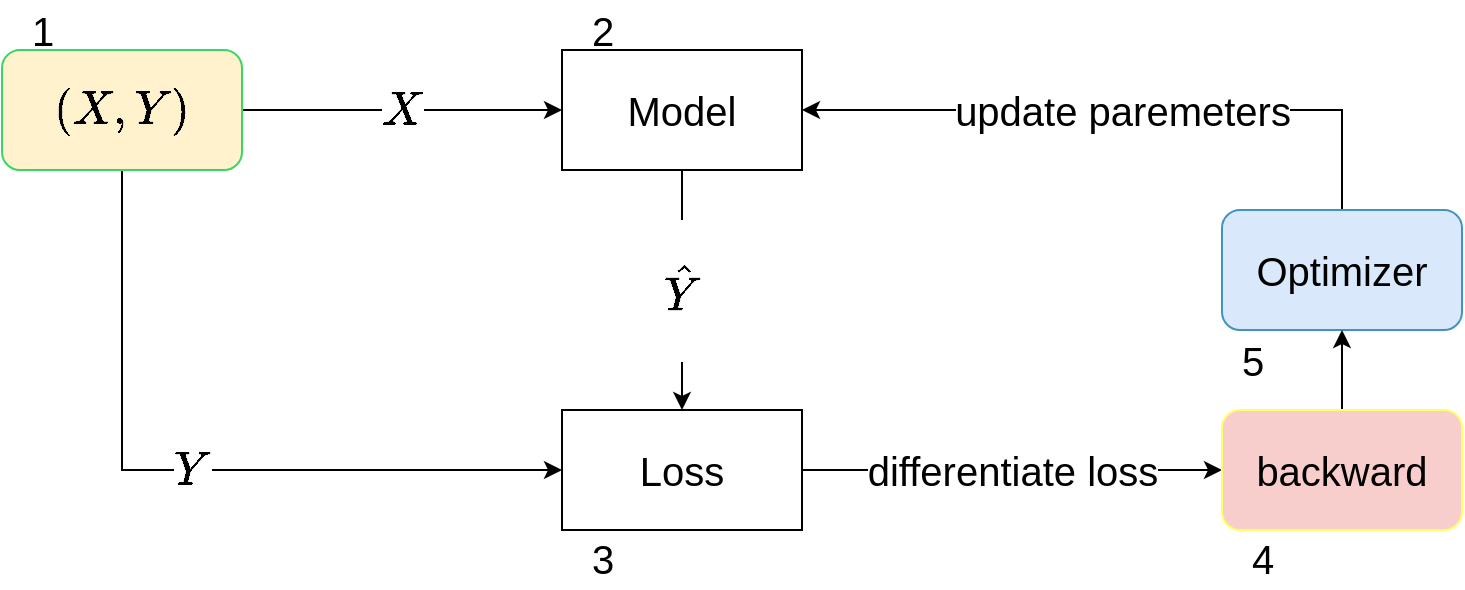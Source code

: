 <mxfile version="16.5.1" type="device"><diagram id="RKbOz1ieBD4uPCjCQlPD" name="Page-1"><mxGraphModel dx="1038" dy="649" grid="1" gridSize="10" guides="1" tooltips="1" connect="1" arrows="1" fold="1" page="1" pageScale="1" pageWidth="1169" pageHeight="827" math="1" shadow="0"><root><mxCell id="0"/><mxCell id="1" parent="0"/><mxCell id="fRfoAk454a7wWkqFa2x5-3" value="$$X$$" style="edgeStyle=orthogonalEdgeStyle;rounded=0;orthogonalLoop=1;jettySize=auto;html=1;entryX=0;entryY=0.5;entryDx=0;entryDy=0;fontSize=20;" edge="1" parent="1"><mxGeometry relative="1" as="geometry"><mxPoint x="200" y="190" as="sourcePoint"/><mxPoint x="360" y="190" as="targetPoint"/></mxGeometry></mxCell><mxCell id="fRfoAk454a7wWkqFa2x5-6" value="$$Y$$" style="edgeStyle=orthogonalEdgeStyle;rounded=0;orthogonalLoop=1;jettySize=auto;html=1;fontSize=20;entryX=0;entryY=0.5;entryDx=0;entryDy=0;" edge="1" parent="1" source="fRfoAk454a7wWkqFa2x5-1" target="fRfoAk454a7wWkqFa2x5-5"><mxGeometry relative="1" as="geometry"><mxPoint x="140" y="340" as="targetPoint"/><Array as="points"><mxPoint x="140" y="370"/><mxPoint x="360" y="370"/></Array></mxGeometry></mxCell><mxCell id="fRfoAk454a7wWkqFa2x5-1" value="&lt;font style=&quot;font-size: 20px&quot;&gt;$$(X, Y)$$&lt;/font&gt;" style="rounded=1;whiteSpace=wrap;html=1;strokeWidth=1;fillColor=#fff2cc;strokeColor=#38D662;" vertex="1" parent="1"><mxGeometry x="80" y="160" width="120" height="60" as="geometry"/></mxCell><mxCell id="fRfoAk454a7wWkqFa2x5-7" value="$$\hat{Y}$$" style="edgeStyle=orthogonalEdgeStyle;rounded=0;orthogonalLoop=1;jettySize=auto;html=1;entryX=0.5;entryY=0;entryDx=0;entryDy=0;fontSize=20;" edge="1" parent="1" source="fRfoAk454a7wWkqFa2x5-2" target="fRfoAk454a7wWkqFa2x5-5"><mxGeometry relative="1" as="geometry"/></mxCell><mxCell id="fRfoAk454a7wWkqFa2x5-2" value="Model" style="rounded=0;whiteSpace=wrap;html=1;fontSize=20;strokeWidth=1;" vertex="1" parent="1"><mxGeometry x="360" y="160" width="120" height="60" as="geometry"/></mxCell><mxCell id="fRfoAk454a7wWkqFa2x5-11" value="differentiate loss" style="edgeStyle=orthogonalEdgeStyle;rounded=0;orthogonalLoop=1;jettySize=auto;html=1;entryX=0;entryY=0.5;entryDx=0;entryDy=0;fontSize=20;" edge="1" parent="1" source="fRfoAk454a7wWkqFa2x5-5" target="fRfoAk454a7wWkqFa2x5-10"><mxGeometry relative="1" as="geometry"/></mxCell><mxCell id="fRfoAk454a7wWkqFa2x5-5" value="Loss" style="rounded=0;whiteSpace=wrap;html=1;fontSize=20;strokeWidth=1;" vertex="1" parent="1"><mxGeometry x="360" y="340" width="120" height="60" as="geometry"/></mxCell><mxCell id="fRfoAk454a7wWkqFa2x5-14" value="update paremeters" style="edgeStyle=orthogonalEdgeStyle;rounded=0;orthogonalLoop=1;jettySize=auto;html=1;entryX=1;entryY=0.5;entryDx=0;entryDy=0;fontSize=20;" edge="1" parent="1" source="fRfoAk454a7wWkqFa2x5-8" target="fRfoAk454a7wWkqFa2x5-2"><mxGeometry relative="1" as="geometry"><Array as="points"><mxPoint x="750" y="190"/></Array></mxGeometry></mxCell><mxCell id="fRfoAk454a7wWkqFa2x5-8" value="Optimizer" style="rounded=1;whiteSpace=wrap;html=1;fontSize=20;strokeWidth=1;fillColor=#dae8fc;strokeColor=#4592BF;" vertex="1" parent="1"><mxGeometry x="690" y="240" width="120" height="60" as="geometry"/></mxCell><mxCell id="fRfoAk454a7wWkqFa2x5-12" value="" style="edgeStyle=orthogonalEdgeStyle;rounded=0;orthogonalLoop=1;jettySize=auto;html=1;fontSize=20;" edge="1" parent="1" source="fRfoAk454a7wWkqFa2x5-10" target="fRfoAk454a7wWkqFa2x5-8"><mxGeometry relative="1" as="geometry"><Array as="points"><mxPoint x="750" y="330"/><mxPoint x="750" y="330"/></Array></mxGeometry></mxCell><mxCell id="fRfoAk454a7wWkqFa2x5-10" value="backward" style="rounded=1;whiteSpace=wrap;html=1;fontSize=20;strokeWidth=1;fillColor=#f8cecc;strokeColor=#FFFF66;" vertex="1" parent="1"><mxGeometry x="690" y="340" width="120" height="60" as="geometry"/></mxCell><mxCell id="fRfoAk454a7wWkqFa2x5-16" value="1" style="text;html=1;resizable=0;autosize=1;align=center;verticalAlign=middle;points=[];fillColor=none;strokeColor=none;rounded=0;fontSize=20;" vertex="1" parent="1"><mxGeometry x="85" y="135" width="30" height="30" as="geometry"/></mxCell><mxCell id="fRfoAk454a7wWkqFa2x5-17" value="2" style="text;html=1;resizable=0;autosize=1;align=center;verticalAlign=middle;points=[];fillColor=none;strokeColor=none;rounded=0;fontSize=20;" vertex="1" parent="1"><mxGeometry x="365" y="135" width="30" height="30" as="geometry"/></mxCell><mxCell id="fRfoAk454a7wWkqFa2x5-18" value="3" style="text;html=1;resizable=0;autosize=1;align=center;verticalAlign=middle;points=[];fillColor=none;strokeColor=none;rounded=0;fontSize=20;" vertex="1" parent="1"><mxGeometry x="365" y="399" width="30" height="30" as="geometry"/></mxCell><mxCell id="fRfoAk454a7wWkqFa2x5-19" value="4" style="text;html=1;resizable=0;autosize=1;align=center;verticalAlign=middle;points=[];fillColor=none;strokeColor=none;rounded=0;fontSize=20;" vertex="1" parent="1"><mxGeometry x="695" y="399" width="30" height="30" as="geometry"/></mxCell><mxCell id="fRfoAk454a7wWkqFa2x5-20" value="5" style="text;html=1;resizable=0;autosize=1;align=center;verticalAlign=middle;points=[];fillColor=none;strokeColor=none;rounded=0;fontSize=20;" vertex="1" parent="1"><mxGeometry x="690" y="300" width="30" height="30" as="geometry"/></mxCell></root></mxGraphModel></diagram></mxfile>
